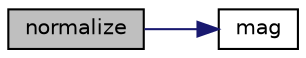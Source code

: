 digraph "normalize"
{
  bgcolor="transparent";
  edge [fontname="Helvetica",fontsize="10",labelfontname="Helvetica",labelfontsize="10"];
  node [fontname="Helvetica",fontsize="10",shape=record];
  rankdir="LR";
  Node135212 [label="normalize",height=0.2,width=0.4,color="black", fillcolor="grey75", style="filled", fontcolor="black"];
  Node135212 -> Node135213 [color="midnightblue",fontsize="10",style="solid",fontname="Helvetica"];
  Node135213 [label="mag",height=0.2,width=0.4,color="black",URL="$a21851.html#a929da2a3fdcf3dacbbe0487d3a330dae"];
}
